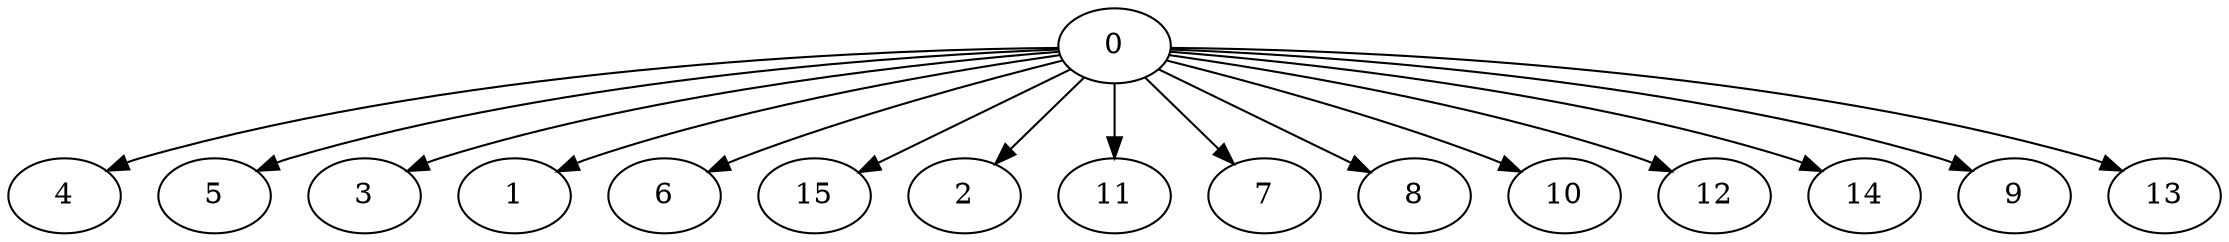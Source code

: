 digraph "Fork_Nodes_16_CCR_0.10_WeightType_Random#6" {
	graph ["Duplicate states"=0,
		GraphType=Fork,
		"Max states in OPEN"=0,
		Modes="120000ms; topo-ordered tasks, ; Pruning: task equivalence, fixed order ready list, ; F-value: ; Optimisation: best schedule length (\
SL) optimisation on equal, ",
		NumberOfTasks=16,
		"Pruned using list schedule length"=1393,
		"States removed from OPEN"=0,
		TargetSystem="Homogeneous-2",
		"Time to schedule (ms)"=183,
		"Total idle time"=52,
		"Total schedule length"=477,
		"Total sequential time"=901,
		"Total states created"=4442
	];
	0	["Finish time"=49,
		Processor=0,
		"Start time"=0,
		Weight=49];
	4	["Finish time"=148,
		Processor=0,
		"Start time"=49,
		Weight=99];
	0 -> 4	[Weight=5];
	5	["Finish time"=247,
		Processor=0,
		"Start time"=148,
		Weight=99];
	0 -> 5	[Weight=5];
	3	["Finish time"=250,
		Processor=1,
		"Start time"=161,
		Weight=89];
	0 -> 3	[Weight=7];
	1	["Finish time"=329,
		Processor=1,
		"Start time"=250,
		Weight=79];
	0 -> 1	[Weight=7];
	6	["Finish time"=131,
		Processor=1,
		"Start time"=52,
		Weight=79];
	0 -> 6	[Weight=3];
	15	["Finish time"=408,
		Processor=1,
		"Start time"=329,
		Weight=79];
	0 -> 15	[Weight=7];
	2	["Finish time"=477,
		Processor=1,
		"Start time"=408,
		Weight=69];
	0 -> 2	[Weight=9];
	11	["Finish time"=476,
		Processor=0,
		"Start time"=407,
		Weight=69];
	0 -> 11	[Weight=8];
	7	["Finish time"=327,
		Processor=0,
		"Start time"=297,
		Weight=30];
	0 -> 7	[Weight=6];
	8	["Finish time"=161,
		Processor=1,
		"Start time"=131,
		Weight=30];
	0 -> 8	[Weight=4];
	10	["Finish time"=357,
		Processor=0,
		"Start time"=327,
		Weight=30];
	0 -> 10	[Weight=6];
	12	["Finish time"=277,
		Processor=0,
		"Start time"=247,
		Weight=30];
	0 -> 12	[Weight=5];
	14	["Finish time"=407,
		Processor=0,
		"Start time"=377,
		Weight=30];
	0 -> 14	[Weight=7];
	9	["Finish time"=377,
		Processor=0,
		"Start time"=357,
		Weight=20];
	0 -> 9	[Weight=6];
	13	["Finish time"=297,
		Processor=0,
		"Start time"=277,
		Weight=20];
	0 -> 13	[Weight=5];
}

